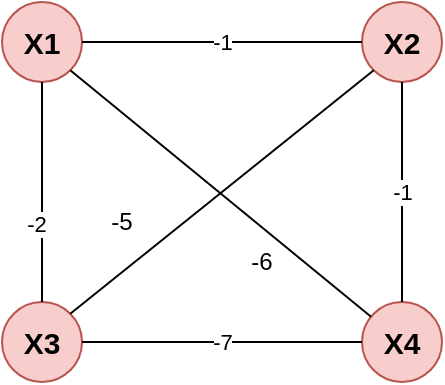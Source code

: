 <mxfile version="12.9.14" type="device"><diagram id="iNhhkC84KF8oIv-khq14" name="Page-1"><mxGraphModel dx="1422" dy="714" grid="1" gridSize="10" guides="1" tooltips="1" connect="1" arrows="1" fold="1" page="1" pageScale="1" pageWidth="827" pageHeight="1169" math="0" shadow="0"><root><mxCell id="0"/><mxCell id="1" parent="0"/><mxCell id="5O8TvY5DRP9L5428elmU-3" value="&lt;span style=&quot;font-size: 15px&quot;&gt;&lt;b&gt;X1&lt;/b&gt;&lt;/span&gt;" style="ellipse;whiteSpace=wrap;html=1;aspect=fixed;fillColor=#f8cecc;strokeColor=#b85450;" parent="1" vertex="1"><mxGeometry x="70" y="80" width="40" height="40" as="geometry"/></mxCell><mxCell id="5O8TvY5DRP9L5428elmU-15" value="&lt;span style=&quot;font-size: 15px&quot;&gt;&lt;b&gt;X2&lt;/b&gt;&lt;/span&gt;" style="ellipse;whiteSpace=wrap;html=1;aspect=fixed;fillColor=#f8cecc;strokeColor=#b85450;" parent="1" vertex="1"><mxGeometry x="250" y="80" width="40" height="40" as="geometry"/></mxCell><mxCell id="5O8TvY5DRP9L5428elmU-16" value="&lt;span style=&quot;font-size: 15px&quot;&gt;&lt;b&gt;X3&lt;/b&gt;&lt;/span&gt;" style="ellipse;whiteSpace=wrap;html=1;aspect=fixed;fillColor=#f8cecc;strokeColor=#b85450;" parent="1" vertex="1"><mxGeometry x="70" y="230" width="40" height="40" as="geometry"/></mxCell><mxCell id="5O8TvY5DRP9L5428elmU-17" value="&lt;span style=&quot;font-size: 15px&quot;&gt;&lt;b&gt;X4&lt;/b&gt;&lt;/span&gt;" style="ellipse;whiteSpace=wrap;html=1;aspect=fixed;fillColor=#f8cecc;strokeColor=#b85450;" parent="1" vertex="1"><mxGeometry x="250" y="230" width="40" height="40" as="geometry"/></mxCell><mxCell id="3APgRL1ghpyCluQDjP5t-9" value="-1" style="endArrow=none;html=1;exitX=1;exitY=0.5;exitDx=0;exitDy=0;entryX=0;entryY=0.5;entryDx=0;entryDy=0;" edge="1" parent="1" source="5O8TvY5DRP9L5428elmU-3" target="5O8TvY5DRP9L5428elmU-15"><mxGeometry width="50" height="50" relative="1" as="geometry"><mxPoint x="390" y="260" as="sourcePoint"/><mxPoint x="440" y="210" as="targetPoint"/></mxGeometry></mxCell><mxCell id="3APgRL1ghpyCluQDjP5t-10" value="" style="endArrow=none;html=1;exitX=0.5;exitY=1;exitDx=0;exitDy=0;entryX=0.5;entryY=0;entryDx=0;entryDy=0;" edge="1" parent="1" source="5O8TvY5DRP9L5428elmU-3" target="5O8TvY5DRP9L5428elmU-16"><mxGeometry width="50" height="50" relative="1" as="geometry"><mxPoint x="120" y="110" as="sourcePoint"/><mxPoint x="260" y="110" as="targetPoint"/></mxGeometry></mxCell><mxCell id="3APgRL1ghpyCluQDjP5t-15" value="-2" style="edgeLabel;html=1;align=center;verticalAlign=middle;resizable=0;points=[];" vertex="1" connectable="0" parent="3APgRL1ghpyCluQDjP5t-10"><mxGeometry x="0.291" y="-3" relative="1" as="geometry"><mxPoint as="offset"/></mxGeometry></mxCell><mxCell id="3APgRL1ghpyCluQDjP5t-11" value="-7" style="endArrow=none;html=1;exitX=1;exitY=0.5;exitDx=0;exitDy=0;entryX=0;entryY=0.5;entryDx=0;entryDy=0;" edge="1" parent="1" source="5O8TvY5DRP9L5428elmU-16" target="5O8TvY5DRP9L5428elmU-17"><mxGeometry width="50" height="50" relative="1" as="geometry"><mxPoint x="130" y="120" as="sourcePoint"/><mxPoint x="270" y="120" as="targetPoint"/></mxGeometry></mxCell><mxCell id="3APgRL1ghpyCluQDjP5t-12" value="-1" style="endArrow=none;html=1;entryX=0.5;entryY=0;entryDx=0;entryDy=0;" edge="1" parent="1" source="5O8TvY5DRP9L5428elmU-15" target="5O8TvY5DRP9L5428elmU-17"><mxGeometry width="50" height="50" relative="1" as="geometry"><mxPoint x="140" y="130" as="sourcePoint"/><mxPoint x="280" y="130" as="targetPoint"/></mxGeometry></mxCell><mxCell id="3APgRL1ghpyCluQDjP5t-13" value="" style="endArrow=none;html=1;exitX=1;exitY=0;exitDx=0;exitDy=0;entryX=0;entryY=1;entryDx=0;entryDy=0;" edge="1" parent="1" source="5O8TvY5DRP9L5428elmU-16" target="5O8TvY5DRP9L5428elmU-15"><mxGeometry width="50" height="50" relative="1" as="geometry"><mxPoint x="150" y="140" as="sourcePoint"/><mxPoint x="290" y="140" as="targetPoint"/></mxGeometry></mxCell><mxCell id="3APgRL1ghpyCluQDjP5t-14" value="" style="endArrow=none;html=1;exitX=1;exitY=1;exitDx=0;exitDy=0;" edge="1" parent="1" source="5O8TvY5DRP9L5428elmU-3" target="5O8TvY5DRP9L5428elmU-17"><mxGeometry width="50" height="50" relative="1" as="geometry"><mxPoint x="160" y="150" as="sourcePoint"/><mxPoint x="300" y="150" as="targetPoint"/></mxGeometry></mxCell><mxCell id="3APgRL1ghpyCluQDjP5t-16" value="-5" style="text;html=1;strokeColor=none;fillColor=none;align=center;verticalAlign=middle;whiteSpace=wrap;rounded=0;" vertex="1" parent="1"><mxGeometry x="110" y="180" width="40" height="20" as="geometry"/></mxCell><mxCell id="3APgRL1ghpyCluQDjP5t-19" value="-6" style="text;html=1;strokeColor=none;fillColor=none;align=center;verticalAlign=middle;whiteSpace=wrap;rounded=0;" vertex="1" parent="1"><mxGeometry x="180" y="200" width="40" height="20" as="geometry"/></mxCell></root></mxGraphModel></diagram></mxfile>